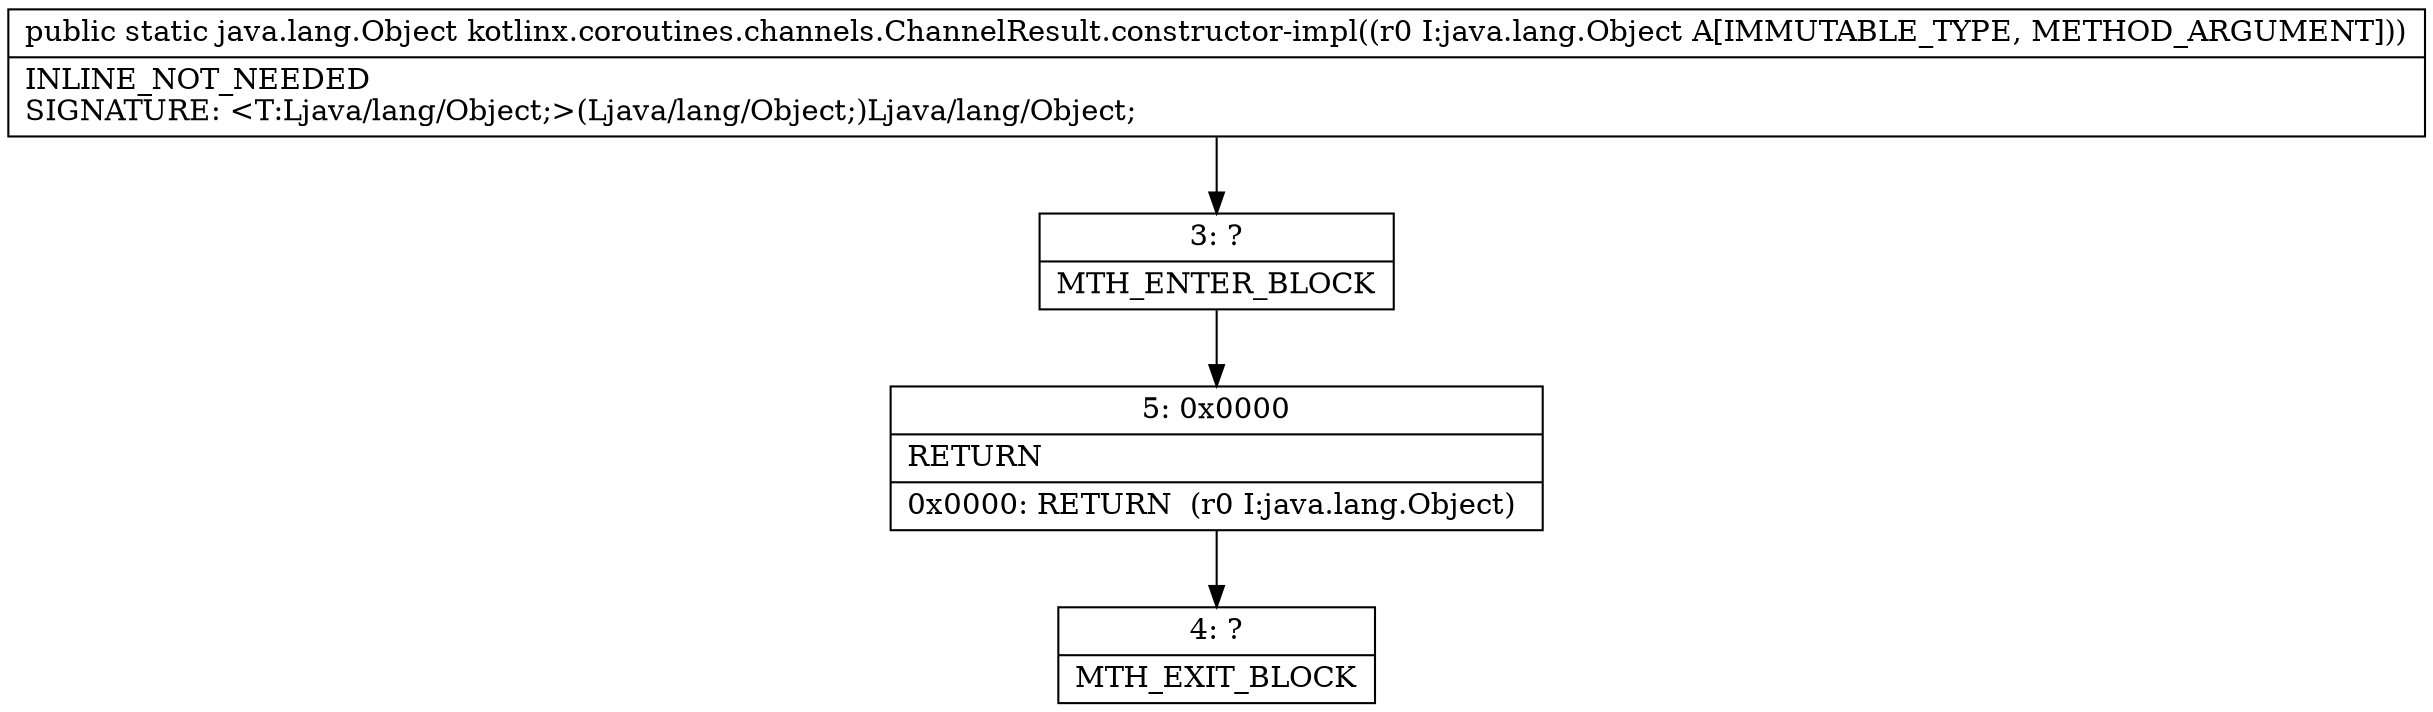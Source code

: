 digraph "CFG forkotlinx.coroutines.channels.ChannelResult.constructor\-impl(Ljava\/lang\/Object;)Ljava\/lang\/Object;" {
Node_3 [shape=record,label="{3\:\ ?|MTH_ENTER_BLOCK\l}"];
Node_5 [shape=record,label="{5\:\ 0x0000|RETURN\l|0x0000: RETURN  (r0 I:java.lang.Object) \l}"];
Node_4 [shape=record,label="{4\:\ ?|MTH_EXIT_BLOCK\l}"];
MethodNode[shape=record,label="{public static java.lang.Object kotlinx.coroutines.channels.ChannelResult.constructor\-impl((r0 I:java.lang.Object A[IMMUTABLE_TYPE, METHOD_ARGUMENT]))  | INLINE_NOT_NEEDED\lSIGNATURE: \<T:Ljava\/lang\/Object;\>(Ljava\/lang\/Object;)Ljava\/lang\/Object;\l}"];
MethodNode -> Node_3;Node_3 -> Node_5;
Node_5 -> Node_4;
}

